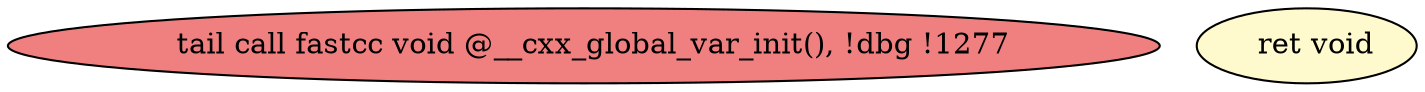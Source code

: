 
digraph G {


node726 [fillcolor=lightcoral,label="  tail call fastcc void @__cxx_global_var_init(), !dbg !1277",shape=ellipse,style=filled ]
node725 [fillcolor=lemonchiffon,label="  ret void",shape=ellipse,style=filled ]



}
